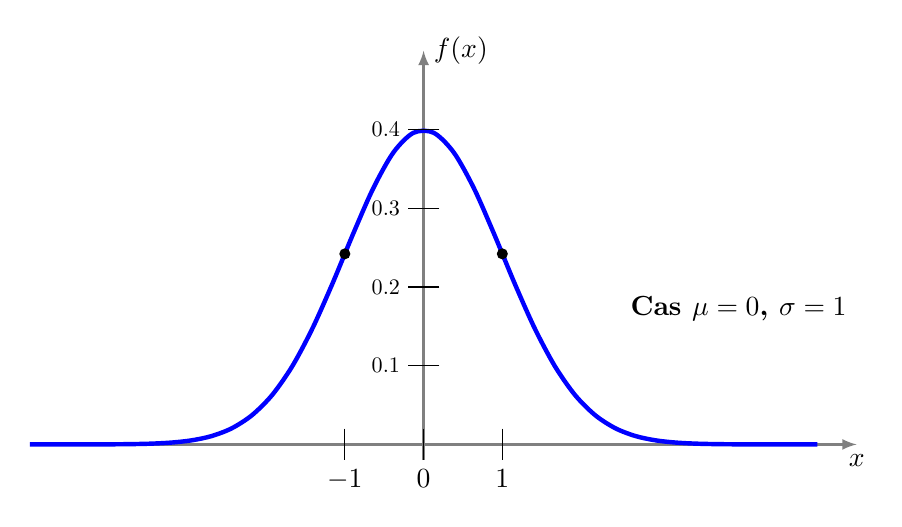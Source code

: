 \begin{tikzpicture}[scale=1]

% Esperance
    \def\mymu{4};

% variance
    \def\mysigma{2};

% Fonction
   %\def\fonction{ 1/(sqrt(2*3.14*\sigmadeux)) * exp{-1/2*1/\sigmadeux*(\x-\mu)*(\x-\mu)} };
   \def\fonction{ 10* (exp{-0.5*ln(2*pi*\mysigma*\mysigma)}) * (exp{-1/2*1/(\mysigma*\mysigma)*(\x-\mymu)*(\x-\mymu)}) };
   
% intervalle
    \def\a{5}; 


% Axes
    \draw[->,>=latex,thick, gray] (-\a,0)--(\a+0.5,0) node[below,black] {$x$};
    \draw[->,>=latex,thick, gray] (0,-0.2)--(0,5) node[right,black] {$f(x)$};  




\def\mymu{0};
\def\mysigma{1};

% Graphe et aire
%  \fill[black!20] (0,0) -- plot[domain=-\a:\a,variable=\x,smooth] ({\x},{\fonction}) -- (\a,0) -- cycle;
   \draw[ultra thick, color=blue,domain=-\a:\a,samples=40,variable=\x,smooth] plot ( {\x} , {\fonction} );


\draw (\mymu,0.2) -- ++(0,-0.4) node[below] {$0$};
\draw (\mymu+\mysigma,0.2) -- ++(0,-0.4) node[below] {$1$};
\draw (\mymu-\mysigma,0.2) -- ++(0,-0.4) node[below] {$-1$};

\def\x{\mymu-\mysigma};
\pgfmathparse{ 10* (exp{-0.5*ln(2*pi*\mysigma*\mysigma)}) * (exp{-1/2*1/(\mysigma*\mysigma)*(\x-\mymu)*(\x-\mymu)}) };
\node (I) at  (\x,\pgfmathresult) {};

\def\x{\mymu+\mysigma};
\pgfmathparse{ 10* (exp{-0.5*ln(2*pi*\mysigma*\mysigma)}) * (exp{-1/2*1/(\mysigma*\mysigma)*(\x-\mymu)*(\x-\mymu)}) };
\node (II) at  (\x,\pgfmathresult) {};

\fill (I) circle (2pt);
\fill (II) circle (2pt);



 \node[below] at (4,2) {\bf Cas $\mu=0$, $\sigma = 1$};

% \node[below, inner sep=10pt] at (0.5,0) {\vphantom{$n=10$}};


% % Labels
\foreach \y/\ytext in {1/0.1, 2/0.2, 3/0.3, 4/0.4} {
  \draw (0.2,\y) -- (-0.2,\y) node[left,scale=0.8] {$\ytext$};
}

\end{tikzpicture}